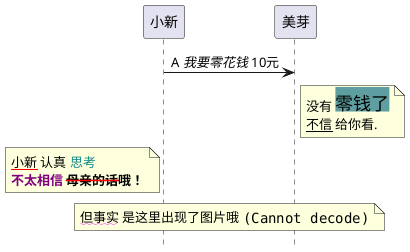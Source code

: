 @startuml
hide footbox
 "小新" as A -> "美芽" as B : A <i>我要零花钱</i> 10元
  note right of  B
    没有 <back:cadetblue><size:18>零钱了</size></back>
    <u>不信</u> 给你看.
  end note
  note left of A
    <u:red>小新</u> 认真 <color #118888>思考</color>
    <b><color purple>不太相信</color> <s:red>母亲的话</strike>哦！</b>
  end note
  note over A, B
    <w:#FF33FF>但事实</w> 是这里出现了图片哦 <img ./src/main/res/mipmap-mdpi/ic_launcher.png>
  end note
@enduml